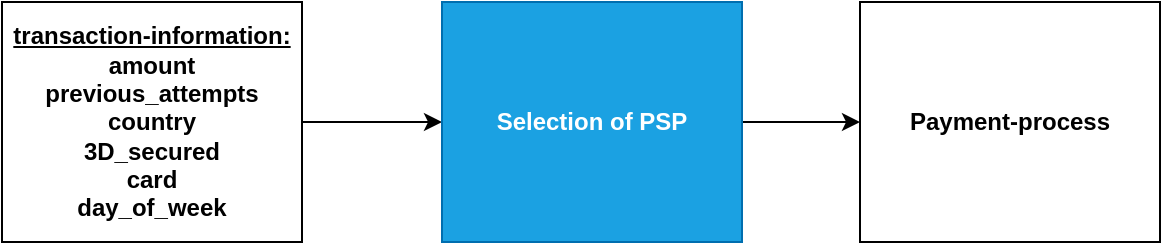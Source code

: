 <mxfile>
    <diagram id="ydquzuI8TKkKPUxtEkrc" name="Page-1">
        <mxGraphModel dx="757" dy="965" grid="1" gridSize="10" guides="1" tooltips="1" connect="1" arrows="1" fold="1" page="1" pageScale="1" pageWidth="850" pageHeight="1100" math="0" shadow="0">
            <root>
                <mxCell id="0"/>
                <mxCell id="1" parent="0"/>
                <mxCell id="5" style="edgeStyle=none;html=1;exitX=1;exitY=0.5;exitDx=0;exitDy=0;entryX=0;entryY=0.5;entryDx=0;entryDy=0;" parent="1" source="2" target="3" edge="1">
                    <mxGeometry relative="1" as="geometry"/>
                </mxCell>
                <mxCell id="2" value="&lt;b&gt;&lt;u&gt;transaction-information:&lt;br&gt;&lt;/u&gt;amount&lt;br&gt;previous_attempts&lt;br&gt;country&lt;br&gt;3D_secured&lt;br&gt;card&lt;br&gt;day_of_week&lt;/b&gt;" style="rounded=0;whiteSpace=wrap;html=1;" parent="1" vertex="1">
                    <mxGeometry x="180" y="270" width="150" height="120" as="geometry"/>
                </mxCell>
                <mxCell id="6" style="edgeStyle=none;html=1;exitX=1;exitY=0.5;exitDx=0;exitDy=0;entryX=0;entryY=0.5;entryDx=0;entryDy=0;" parent="1" source="3" target="4" edge="1">
                    <mxGeometry relative="1" as="geometry"/>
                </mxCell>
                <mxCell id="3" value="&lt;b&gt;Selection of PSP&lt;/b&gt;" style="rounded=0;whiteSpace=wrap;html=1;fillColor=#1ba1e2;fontColor=#ffffff;strokeColor=#006EAF;" parent="1" vertex="1">
                    <mxGeometry x="400" y="270" width="150" height="120" as="geometry"/>
                </mxCell>
                <mxCell id="4" value="&lt;b&gt;Payment-process&lt;/b&gt;" style="rounded=0;whiteSpace=wrap;html=1;" parent="1" vertex="1">
                    <mxGeometry x="609" y="270" width="150" height="120" as="geometry"/>
                </mxCell>
            </root>
        </mxGraphModel>
    </diagram>
</mxfile>
